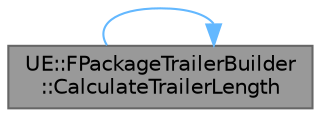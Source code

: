 digraph "UE::FPackageTrailerBuilder::CalculateTrailerLength"
{
 // INTERACTIVE_SVG=YES
 // LATEX_PDF_SIZE
  bgcolor="transparent";
  edge [fontname=Helvetica,fontsize=10,labelfontname=Helvetica,labelfontsize=10];
  node [fontname=Helvetica,fontsize=10,shape=box,height=0.2,width=0.4];
  rankdir="LR";
  Node1 [id="Node000001",label="UE::FPackageTrailerBuilder\l::CalculateTrailerLength",height=0.2,width=0.4,color="gray40", fillcolor="grey60", style="filled", fontcolor="black",tooltip="Returns the length of the trailer (in bytes) that the builder would currently create."];
  Node1 -> Node1 [id="edge1_Node000001_Node000001",color="steelblue1",style="solid",tooltip=" "];
}
